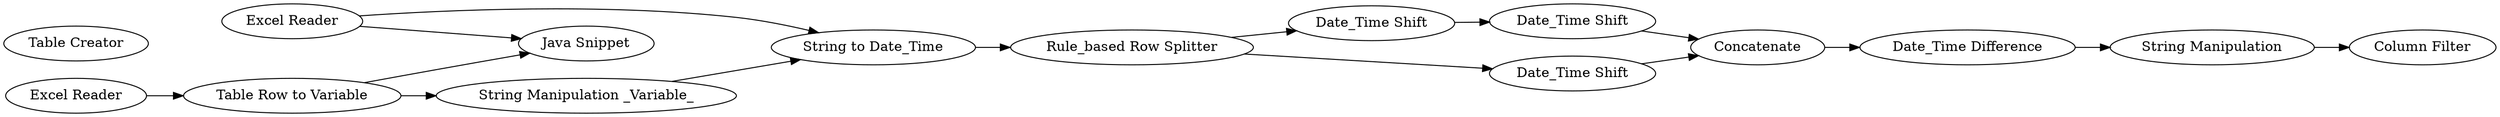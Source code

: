 digraph {
	1 [label="Excel Reader"]
	2 [label="Excel Reader"]
	3 [label="Table Row to Variable"]
	4 [label="Java Snippet"]
	5 [label="String Manipulation _Variable_"]
	6 [label="String to Date_Time"]
	7 [label="Date_Time Difference"]
	11 [label="Table Creator"]
	12 [label="Rule_based Row Splitter"]
	13 [label="Date_Time Shift"]
	14 [label="Date_Time Shift"]
	15 [label=Concatenate]
	16 [label="Date_Time Shift"]
	17 [label="String Manipulation"]
	18 [label="Column Filter"]
	1 -> 4
	1 -> 6
	2 -> 3
	3 -> 5
	3 -> 4
	5 -> 6
	6 -> 12
	7 -> 17
	12 -> 13
	12 -> 14
	13 -> 16
	14 -> 15
	15 -> 7
	16 -> 15
	17 -> 18
	rankdir=LR
}
